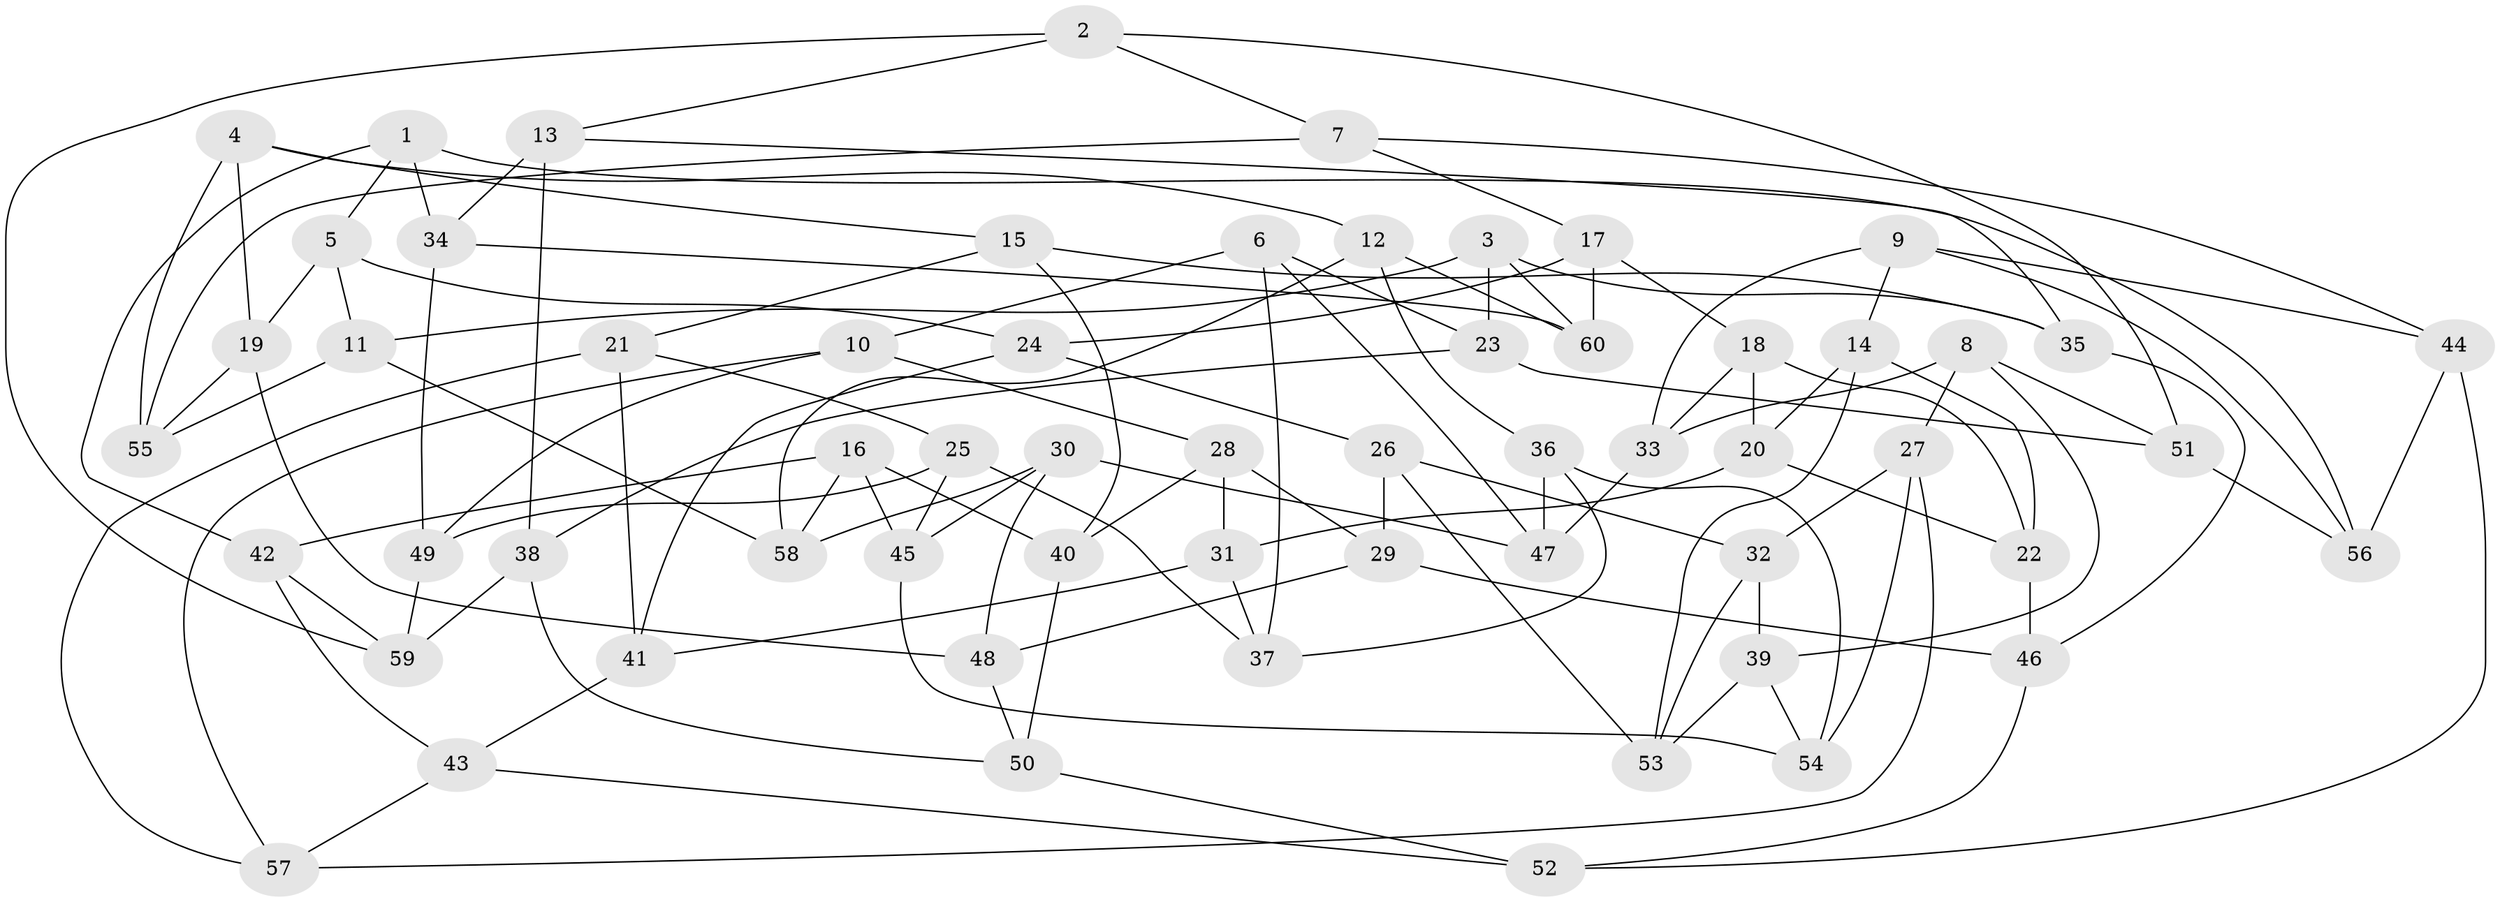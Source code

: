 // Generated by graph-tools (version 1.1) at 2025/03/03/09/25 03:03:07]
// undirected, 60 vertices, 120 edges
graph export_dot {
graph [start="1"]
  node [color=gray90,style=filled];
  1;
  2;
  3;
  4;
  5;
  6;
  7;
  8;
  9;
  10;
  11;
  12;
  13;
  14;
  15;
  16;
  17;
  18;
  19;
  20;
  21;
  22;
  23;
  24;
  25;
  26;
  27;
  28;
  29;
  30;
  31;
  32;
  33;
  34;
  35;
  36;
  37;
  38;
  39;
  40;
  41;
  42;
  43;
  44;
  45;
  46;
  47;
  48;
  49;
  50;
  51;
  52;
  53;
  54;
  55;
  56;
  57;
  58;
  59;
  60;
  1 -- 42;
  1 -- 5;
  1 -- 56;
  1 -- 34;
  2 -- 51;
  2 -- 59;
  2 -- 13;
  2 -- 7;
  3 -- 35;
  3 -- 23;
  3 -- 60;
  3 -- 11;
  4 -- 12;
  4 -- 19;
  4 -- 55;
  4 -- 15;
  5 -- 24;
  5 -- 19;
  5 -- 11;
  6 -- 37;
  6 -- 23;
  6 -- 10;
  6 -- 47;
  7 -- 17;
  7 -- 44;
  7 -- 55;
  8 -- 39;
  8 -- 33;
  8 -- 27;
  8 -- 51;
  9 -- 56;
  9 -- 33;
  9 -- 14;
  9 -- 44;
  10 -- 57;
  10 -- 49;
  10 -- 28;
  11 -- 55;
  11 -- 58;
  12 -- 60;
  12 -- 36;
  12 -- 58;
  13 -- 38;
  13 -- 34;
  13 -- 35;
  14 -- 53;
  14 -- 20;
  14 -- 22;
  15 -- 40;
  15 -- 35;
  15 -- 21;
  16 -- 42;
  16 -- 58;
  16 -- 45;
  16 -- 40;
  17 -- 18;
  17 -- 60;
  17 -- 24;
  18 -- 22;
  18 -- 20;
  18 -- 33;
  19 -- 55;
  19 -- 48;
  20 -- 31;
  20 -- 22;
  21 -- 57;
  21 -- 25;
  21 -- 41;
  22 -- 46;
  23 -- 38;
  23 -- 51;
  24 -- 26;
  24 -- 41;
  25 -- 37;
  25 -- 49;
  25 -- 45;
  26 -- 29;
  26 -- 53;
  26 -- 32;
  27 -- 54;
  27 -- 57;
  27 -- 32;
  28 -- 31;
  28 -- 29;
  28 -- 40;
  29 -- 46;
  29 -- 48;
  30 -- 48;
  30 -- 58;
  30 -- 47;
  30 -- 45;
  31 -- 37;
  31 -- 41;
  32 -- 53;
  32 -- 39;
  33 -- 47;
  34 -- 49;
  34 -- 60;
  35 -- 46;
  36 -- 37;
  36 -- 47;
  36 -- 54;
  38 -- 50;
  38 -- 59;
  39 -- 54;
  39 -- 53;
  40 -- 50;
  41 -- 43;
  42 -- 43;
  42 -- 59;
  43 -- 57;
  43 -- 52;
  44 -- 52;
  44 -- 56;
  45 -- 54;
  46 -- 52;
  48 -- 50;
  49 -- 59;
  50 -- 52;
  51 -- 56;
}
